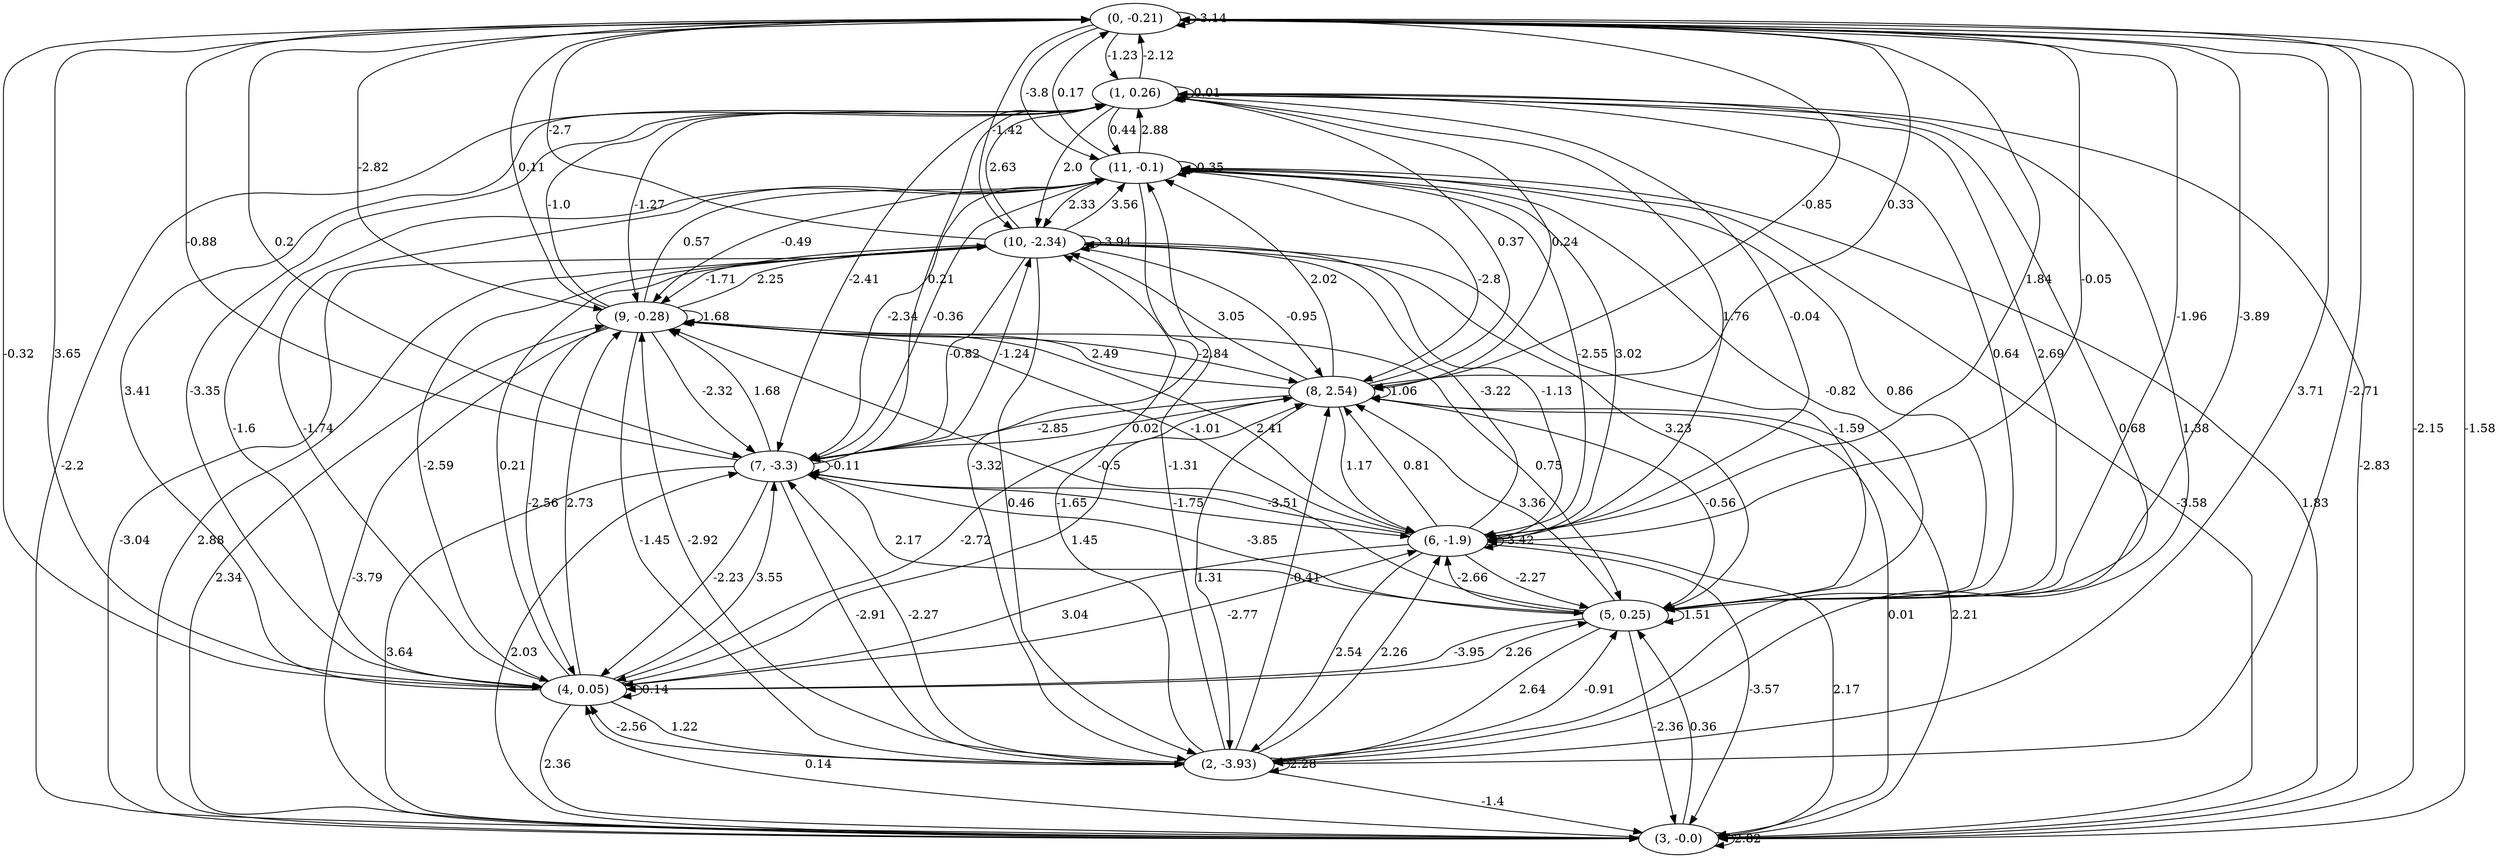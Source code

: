 digraph {
    0 [ label = "(0, -0.21)" ]
    1 [ label = "(1, 0.26)" ]
    2 [ label = "(2, -3.93)" ]
    3 [ label = "(3, -0.0)" ]
    4 [ label = "(4, 0.05)" ]
    5 [ label = "(5, 0.25)" ]
    6 [ label = "(6, -1.9)" ]
    7 [ label = "(7, -3.3)" ]
    8 [ label = "(8, 2.54)" ]
    9 [ label = "(9, -0.28)" ]
    10 [ label = "(10, -2.34)" ]
    11 [ label = "(11, -0.1)" ]
    0 -> 0 [ label = "-3.14" ]
    1 -> 1 [ label = "0.01" ]
    2 -> 2 [ label = "2.28" ]
    3 -> 3 [ label = "2.82" ]
    4 -> 4 [ label = "0.14" ]
    5 -> 5 [ label = "1.51" ]
    6 -> 6 [ label = "-3.42" ]
    7 -> 7 [ label = "-0.11" ]
    8 -> 8 [ label = "1.06" ]
    9 -> 9 [ label = "1.68" ]
    10 -> 10 [ label = "-3.94" ]
    11 -> 11 [ label = "0.35" ]
    1 -> 0 [ label = "-2.12" ]
    2 -> 0 [ label = "-2.71" ]
    3 -> 0 [ label = "-1.58" ]
    4 -> 0 [ label = "-0.32" ]
    5 -> 0 [ label = "-3.89" ]
    6 -> 0 [ label = "-0.05" ]
    7 -> 0 [ label = "-0.88" ]
    8 -> 0 [ label = "0.33" ]
    9 -> 0 [ label = "0.11" ]
    10 -> 0 [ label = "-2.7" ]
    11 -> 0 [ label = "0.17" ]
    0 -> 1 [ label = "-1.23" ]
    2 -> 1 [ label = "0.68" ]
    3 -> 1 [ label = "-2.83" ]
    4 -> 1 [ label = "3.41" ]
    5 -> 1 [ label = "2.69" ]
    6 -> 1 [ label = "1.76" ]
    7 -> 1 [ label = "0.21" ]
    8 -> 1 [ label = "0.37" ]
    9 -> 1 [ label = "-1.0" ]
    10 -> 1 [ label = "2.63" ]
    11 -> 1 [ label = "2.88" ]
    0 -> 2 [ label = "3.71" ]
    1 -> 2 [ label = "1.38" ]
    4 -> 2 [ label = "1.22" ]
    5 -> 2 [ label = "2.64" ]
    6 -> 2 [ label = "2.54" ]
    7 -> 2 [ label = "-2.91" ]
    8 -> 2 [ label = "1.31" ]
    9 -> 2 [ label = "-1.45" ]
    10 -> 2 [ label = "0.46" ]
    11 -> 2 [ label = "-3.32" ]
    0 -> 3 [ label = "-2.15" ]
    1 -> 3 [ label = "-2.2" ]
    2 -> 3 [ label = "-1.4" ]
    4 -> 3 [ label = "2.36" ]
    5 -> 3 [ label = "-2.36" ]
    6 -> 3 [ label = "-3.57" ]
    7 -> 3 [ label = "3.64" ]
    8 -> 3 [ label = "0.01" ]
    9 -> 3 [ label = "-3.79" ]
    10 -> 3 [ label = "-3.04" ]
    11 -> 3 [ label = "-3.58" ]
    0 -> 4 [ label = "3.65" ]
    1 -> 4 [ label = "-3.35" ]
    2 -> 4 [ label = "-2.56" ]
    3 -> 4 [ label = "0.14" ]
    5 -> 4 [ label = "-3.95" ]
    6 -> 4 [ label = "3.04" ]
    7 -> 4 [ label = "-2.23" ]
    8 -> 4 [ label = "-2.72" ]
    9 -> 4 [ label = "-2.56" ]
    10 -> 4 [ label = "-2.59" ]
    11 -> 4 [ label = "-1.6" ]
    0 -> 5 [ label = "-1.96" ]
    1 -> 5 [ label = "0.64" ]
    2 -> 5 [ label = "-0.91" ]
    3 -> 5 [ label = "0.36" ]
    4 -> 5 [ label = "2.26" ]
    6 -> 5 [ label = "-2.27" ]
    7 -> 5 [ label = "2.17" ]
    8 -> 5 [ label = "-0.56" ]
    9 -> 5 [ label = "0.75" ]
    10 -> 5 [ label = "-1.59" ]
    11 -> 5 [ label = "0.86" ]
    0 -> 6 [ label = "1.84" ]
    1 -> 6 [ label = "-0.04" ]
    2 -> 6 [ label = "2.26" ]
    3 -> 6 [ label = "2.17" ]
    4 -> 6 [ label = "-2.77" ]
    5 -> 6 [ label = "-2.66" ]
    7 -> 6 [ label = "-1.75" ]
    8 -> 6 [ label = "1.17" ]
    9 -> 6 [ label = "2.41" ]
    10 -> 6 [ label = "-1.13" ]
    11 -> 6 [ label = "-2.55" ]
    0 -> 7 [ label = "0.2" ]
    1 -> 7 [ label = "-2.41" ]
    2 -> 7 [ label = "-2.27" ]
    3 -> 7 [ label = "2.03" ]
    4 -> 7 [ label = "3.55" ]
    5 -> 7 [ label = "-3.85" ]
    6 -> 7 [ label = "-3.51" ]
    8 -> 7 [ label = "-2.85" ]
    9 -> 7 [ label = "-2.32" ]
    10 -> 7 [ label = "-0.82" ]
    11 -> 7 [ label = "-2.34" ]
    0 -> 8 [ label = "-0.85" ]
    1 -> 8 [ label = "0.24" ]
    2 -> 8 [ label = "-0.41" ]
    3 -> 8 [ label = "2.21" ]
    4 -> 8 [ label = "1.45" ]
    5 -> 8 [ label = "3.36" ]
    6 -> 8 [ label = "0.81" ]
    7 -> 8 [ label = "0.02" ]
    9 -> 8 [ label = "-2.84" ]
    10 -> 8 [ label = "-0.95" ]
    11 -> 8 [ label = "-2.8" ]
    0 -> 9 [ label = "-2.82" ]
    1 -> 9 [ label = "-1.27" ]
    2 -> 9 [ label = "-2.92" ]
    3 -> 9 [ label = "2.34" ]
    4 -> 9 [ label = "2.73" ]
    5 -> 9 [ label = "-0.5" ]
    6 -> 9 [ label = "-1.01" ]
    7 -> 9 [ label = "1.68" ]
    8 -> 9 [ label = "2.49" ]
    10 -> 9 [ label = "-1.71" ]
    11 -> 9 [ label = "-0.49" ]
    0 -> 10 [ label = "-1.42" ]
    1 -> 10 [ label = "2.0" ]
    2 -> 10 [ label = "-1.65" ]
    3 -> 10 [ label = "2.88" ]
    4 -> 10 [ label = "0.21" ]
    5 -> 10 [ label = "3.23" ]
    6 -> 10 [ label = "-3.22" ]
    7 -> 10 [ label = "-1.24" ]
    8 -> 10 [ label = "3.05" ]
    9 -> 10 [ label = "2.25" ]
    11 -> 10 [ label = "2.33" ]
    0 -> 11 [ label = "-3.8" ]
    1 -> 11 [ label = "0.44" ]
    2 -> 11 [ label = "-1.31" ]
    3 -> 11 [ label = "1.83" ]
    4 -> 11 [ label = "-1.74" ]
    5 -> 11 [ label = "-0.82" ]
    6 -> 11 [ label = "3.02" ]
    7 -> 11 [ label = "-0.36" ]
    8 -> 11 [ label = "2.02" ]
    9 -> 11 [ label = "0.57" ]
    10 -> 11 [ label = "3.56" ]
}

